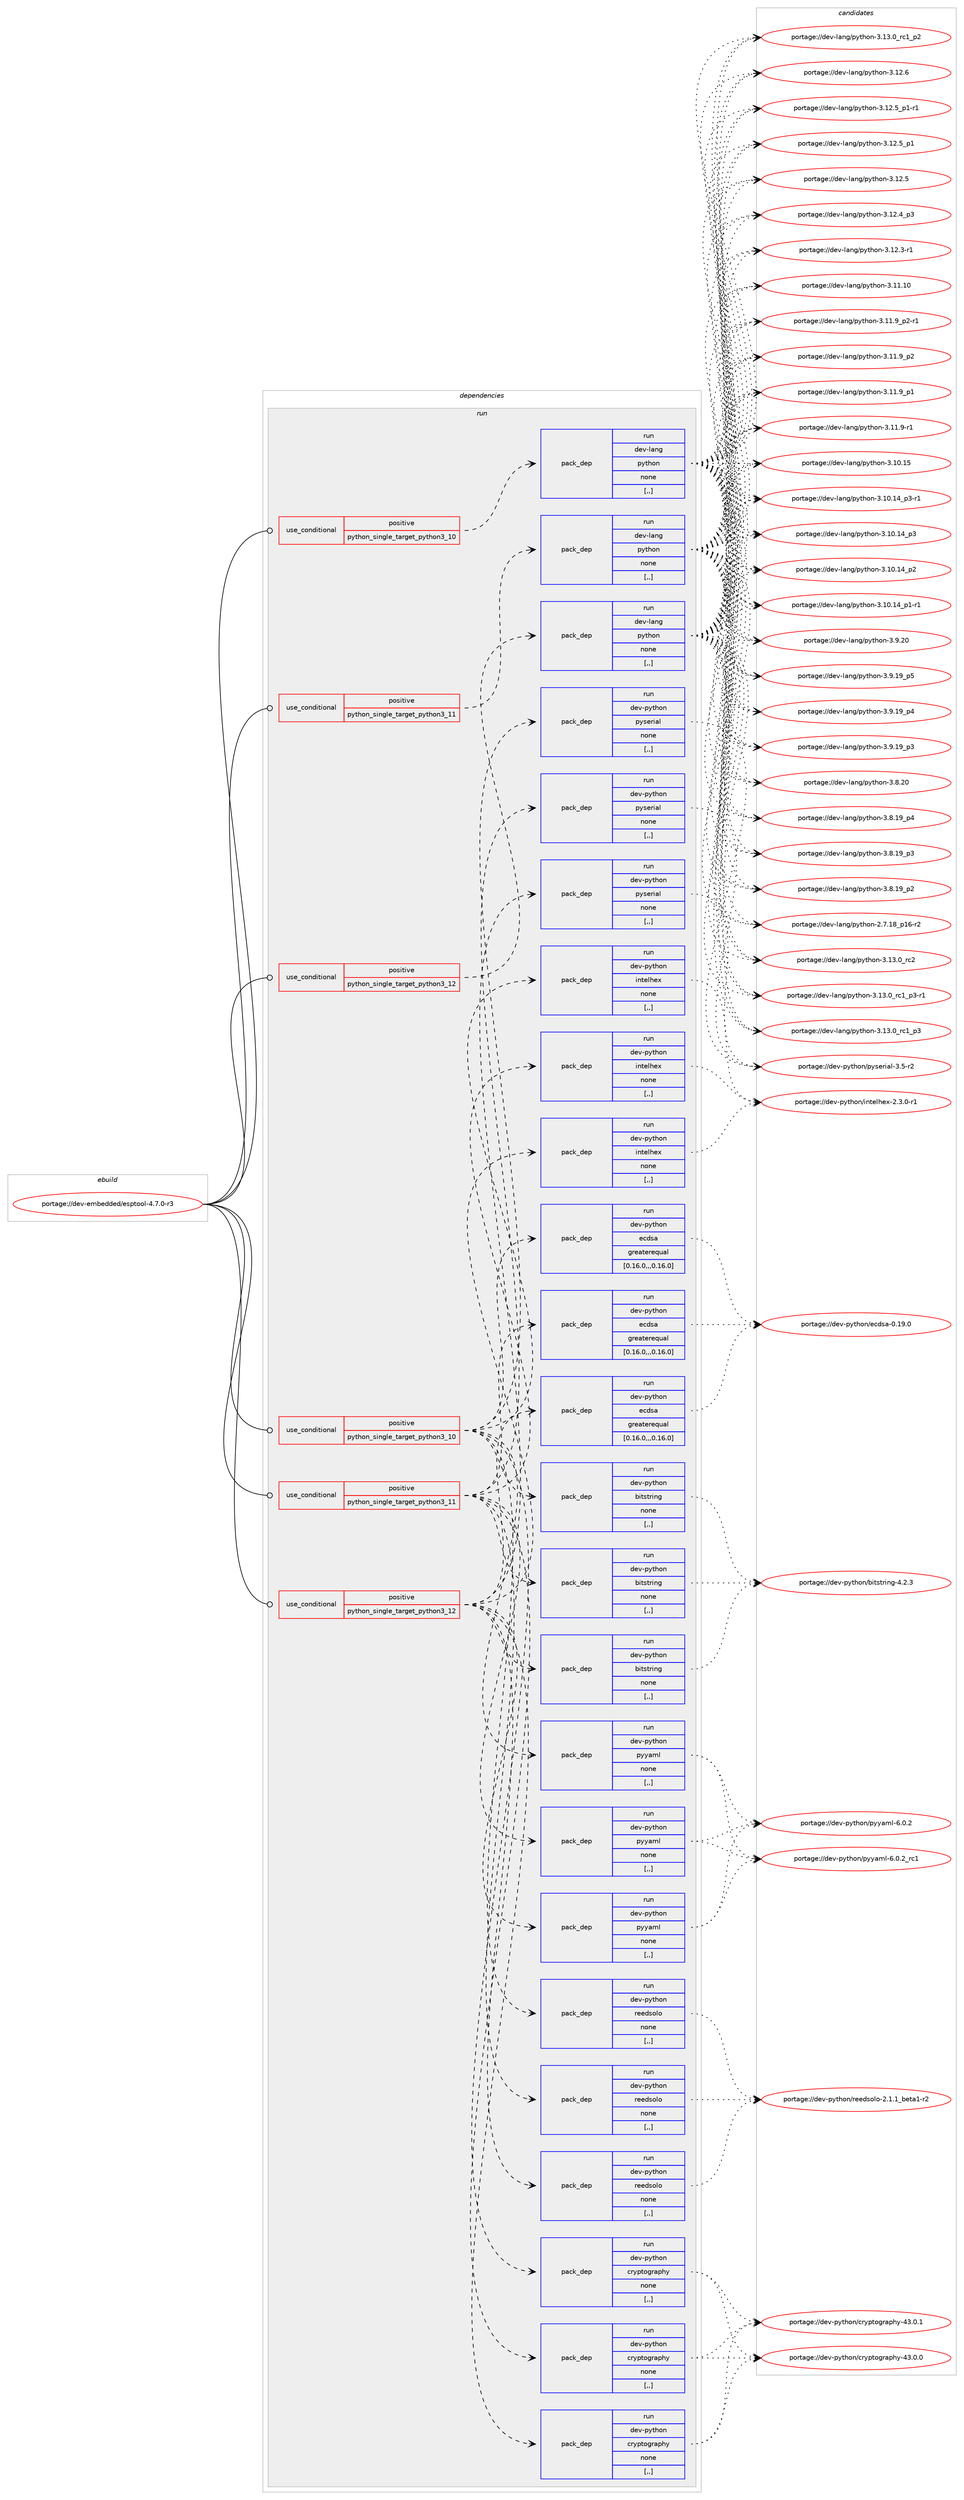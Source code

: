digraph prolog {

# *************
# Graph options
# *************

newrank=true;
concentrate=true;
compound=true;
graph [rankdir=LR,fontname=Helvetica,fontsize=10,ranksep=1.5];#, ranksep=2.5, nodesep=0.2];
edge  [arrowhead=vee];
node  [fontname=Helvetica,fontsize=10];

# **********
# The ebuild
# **********

subgraph cluster_leftcol {
color=gray;
label=<<i>ebuild</i>>;
id [label="portage://dev-embedded/esptool-4.7.0-r3", color=red, width=4, href="../dev-embedded/esptool-4.7.0-r3.svg"];
}

# ****************
# The dependencies
# ****************

subgraph cluster_midcol {
color=gray;
label=<<i>dependencies</i>>;
subgraph cluster_compile {
fillcolor="#eeeeee";
style=filled;
label=<<i>compile</i>>;
}
subgraph cluster_compileandrun {
fillcolor="#eeeeee";
style=filled;
label=<<i>compile and run</i>>;
}
subgraph cluster_run {
fillcolor="#eeeeee";
style=filled;
label=<<i>run</i>>;
subgraph cond149589 {
dependency567337 [label=<<TABLE BORDER="0" CELLBORDER="1" CELLSPACING="0" CELLPADDING="4"><TR><TD ROWSPAN="3" CELLPADDING="10">use_conditional</TD></TR><TR><TD>positive</TD></TR><TR><TD>python_single_target_python3_10</TD></TR></TABLE>>, shape=none, color=red];
subgraph pack413199 {
dependency567338 [label=<<TABLE BORDER="0" CELLBORDER="1" CELLSPACING="0" CELLPADDING="4" WIDTH="220"><TR><TD ROWSPAN="6" CELLPADDING="30">pack_dep</TD></TR><TR><TD WIDTH="110">run</TD></TR><TR><TD>dev-lang</TD></TR><TR><TD>python</TD></TR><TR><TD>none</TD></TR><TR><TD>[,,]</TD></TR></TABLE>>, shape=none, color=blue];
}
dependency567337:e -> dependency567338:w [weight=20,style="dashed",arrowhead="vee"];
}
id:e -> dependency567337:w [weight=20,style="solid",arrowhead="odot"];
subgraph cond149590 {
dependency567339 [label=<<TABLE BORDER="0" CELLBORDER="1" CELLSPACING="0" CELLPADDING="4"><TR><TD ROWSPAN="3" CELLPADDING="10">use_conditional</TD></TR><TR><TD>positive</TD></TR><TR><TD>python_single_target_python3_10</TD></TR></TABLE>>, shape=none, color=red];
subgraph pack413200 {
dependency567340 [label=<<TABLE BORDER="0" CELLBORDER="1" CELLSPACING="0" CELLPADDING="4" WIDTH="220"><TR><TD ROWSPAN="6" CELLPADDING="30">pack_dep</TD></TR><TR><TD WIDTH="110">run</TD></TR><TR><TD>dev-python</TD></TR><TR><TD>bitstring</TD></TR><TR><TD>none</TD></TR><TR><TD>[,,]</TD></TR></TABLE>>, shape=none, color=blue];
}
dependency567339:e -> dependency567340:w [weight=20,style="dashed",arrowhead="vee"];
subgraph pack413201 {
dependency567341 [label=<<TABLE BORDER="0" CELLBORDER="1" CELLSPACING="0" CELLPADDING="4" WIDTH="220"><TR><TD ROWSPAN="6" CELLPADDING="30">pack_dep</TD></TR><TR><TD WIDTH="110">run</TD></TR><TR><TD>dev-python</TD></TR><TR><TD>cryptography</TD></TR><TR><TD>none</TD></TR><TR><TD>[,,]</TD></TR></TABLE>>, shape=none, color=blue];
}
dependency567339:e -> dependency567341:w [weight=20,style="dashed",arrowhead="vee"];
subgraph pack413202 {
dependency567342 [label=<<TABLE BORDER="0" CELLBORDER="1" CELLSPACING="0" CELLPADDING="4" WIDTH="220"><TR><TD ROWSPAN="6" CELLPADDING="30">pack_dep</TD></TR><TR><TD WIDTH="110">run</TD></TR><TR><TD>dev-python</TD></TR><TR><TD>ecdsa</TD></TR><TR><TD>greaterequal</TD></TR><TR><TD>[0.16.0,,,0.16.0]</TD></TR></TABLE>>, shape=none, color=blue];
}
dependency567339:e -> dependency567342:w [weight=20,style="dashed",arrowhead="vee"];
subgraph pack413203 {
dependency567343 [label=<<TABLE BORDER="0" CELLBORDER="1" CELLSPACING="0" CELLPADDING="4" WIDTH="220"><TR><TD ROWSPAN="6" CELLPADDING="30">pack_dep</TD></TR><TR><TD WIDTH="110">run</TD></TR><TR><TD>dev-python</TD></TR><TR><TD>intelhex</TD></TR><TR><TD>none</TD></TR><TR><TD>[,,]</TD></TR></TABLE>>, shape=none, color=blue];
}
dependency567339:e -> dependency567343:w [weight=20,style="dashed",arrowhead="vee"];
subgraph pack413204 {
dependency567344 [label=<<TABLE BORDER="0" CELLBORDER="1" CELLSPACING="0" CELLPADDING="4" WIDTH="220"><TR><TD ROWSPAN="6" CELLPADDING="30">pack_dep</TD></TR><TR><TD WIDTH="110">run</TD></TR><TR><TD>dev-python</TD></TR><TR><TD>pyserial</TD></TR><TR><TD>none</TD></TR><TR><TD>[,,]</TD></TR></TABLE>>, shape=none, color=blue];
}
dependency567339:e -> dependency567344:w [weight=20,style="dashed",arrowhead="vee"];
subgraph pack413205 {
dependency567345 [label=<<TABLE BORDER="0" CELLBORDER="1" CELLSPACING="0" CELLPADDING="4" WIDTH="220"><TR><TD ROWSPAN="6" CELLPADDING="30">pack_dep</TD></TR><TR><TD WIDTH="110">run</TD></TR><TR><TD>dev-python</TD></TR><TR><TD>pyyaml</TD></TR><TR><TD>none</TD></TR><TR><TD>[,,]</TD></TR></TABLE>>, shape=none, color=blue];
}
dependency567339:e -> dependency567345:w [weight=20,style="dashed",arrowhead="vee"];
subgraph pack413206 {
dependency567346 [label=<<TABLE BORDER="0" CELLBORDER="1" CELLSPACING="0" CELLPADDING="4" WIDTH="220"><TR><TD ROWSPAN="6" CELLPADDING="30">pack_dep</TD></TR><TR><TD WIDTH="110">run</TD></TR><TR><TD>dev-python</TD></TR><TR><TD>reedsolo</TD></TR><TR><TD>none</TD></TR><TR><TD>[,,]</TD></TR></TABLE>>, shape=none, color=blue];
}
dependency567339:e -> dependency567346:w [weight=20,style="dashed",arrowhead="vee"];
}
id:e -> dependency567339:w [weight=20,style="solid",arrowhead="odot"];
subgraph cond149591 {
dependency567347 [label=<<TABLE BORDER="0" CELLBORDER="1" CELLSPACING="0" CELLPADDING="4"><TR><TD ROWSPAN="3" CELLPADDING="10">use_conditional</TD></TR><TR><TD>positive</TD></TR><TR><TD>python_single_target_python3_11</TD></TR></TABLE>>, shape=none, color=red];
subgraph pack413207 {
dependency567348 [label=<<TABLE BORDER="0" CELLBORDER="1" CELLSPACING="0" CELLPADDING="4" WIDTH="220"><TR><TD ROWSPAN="6" CELLPADDING="30">pack_dep</TD></TR><TR><TD WIDTH="110">run</TD></TR><TR><TD>dev-lang</TD></TR><TR><TD>python</TD></TR><TR><TD>none</TD></TR><TR><TD>[,,]</TD></TR></TABLE>>, shape=none, color=blue];
}
dependency567347:e -> dependency567348:w [weight=20,style="dashed",arrowhead="vee"];
}
id:e -> dependency567347:w [weight=20,style="solid",arrowhead="odot"];
subgraph cond149592 {
dependency567349 [label=<<TABLE BORDER="0" CELLBORDER="1" CELLSPACING="0" CELLPADDING="4"><TR><TD ROWSPAN="3" CELLPADDING="10">use_conditional</TD></TR><TR><TD>positive</TD></TR><TR><TD>python_single_target_python3_11</TD></TR></TABLE>>, shape=none, color=red];
subgraph pack413208 {
dependency567350 [label=<<TABLE BORDER="0" CELLBORDER="1" CELLSPACING="0" CELLPADDING="4" WIDTH="220"><TR><TD ROWSPAN="6" CELLPADDING="30">pack_dep</TD></TR><TR><TD WIDTH="110">run</TD></TR><TR><TD>dev-python</TD></TR><TR><TD>bitstring</TD></TR><TR><TD>none</TD></TR><TR><TD>[,,]</TD></TR></TABLE>>, shape=none, color=blue];
}
dependency567349:e -> dependency567350:w [weight=20,style="dashed",arrowhead="vee"];
subgraph pack413209 {
dependency567351 [label=<<TABLE BORDER="0" CELLBORDER="1" CELLSPACING="0" CELLPADDING="4" WIDTH="220"><TR><TD ROWSPAN="6" CELLPADDING="30">pack_dep</TD></TR><TR><TD WIDTH="110">run</TD></TR><TR><TD>dev-python</TD></TR><TR><TD>cryptography</TD></TR><TR><TD>none</TD></TR><TR><TD>[,,]</TD></TR></TABLE>>, shape=none, color=blue];
}
dependency567349:e -> dependency567351:w [weight=20,style="dashed",arrowhead="vee"];
subgraph pack413210 {
dependency567352 [label=<<TABLE BORDER="0" CELLBORDER="1" CELLSPACING="0" CELLPADDING="4" WIDTH="220"><TR><TD ROWSPAN="6" CELLPADDING="30">pack_dep</TD></TR><TR><TD WIDTH="110">run</TD></TR><TR><TD>dev-python</TD></TR><TR><TD>ecdsa</TD></TR><TR><TD>greaterequal</TD></TR><TR><TD>[0.16.0,,,0.16.0]</TD></TR></TABLE>>, shape=none, color=blue];
}
dependency567349:e -> dependency567352:w [weight=20,style="dashed",arrowhead="vee"];
subgraph pack413211 {
dependency567353 [label=<<TABLE BORDER="0" CELLBORDER="1" CELLSPACING="0" CELLPADDING="4" WIDTH="220"><TR><TD ROWSPAN="6" CELLPADDING="30">pack_dep</TD></TR><TR><TD WIDTH="110">run</TD></TR><TR><TD>dev-python</TD></TR><TR><TD>intelhex</TD></TR><TR><TD>none</TD></TR><TR><TD>[,,]</TD></TR></TABLE>>, shape=none, color=blue];
}
dependency567349:e -> dependency567353:w [weight=20,style="dashed",arrowhead="vee"];
subgraph pack413212 {
dependency567354 [label=<<TABLE BORDER="0" CELLBORDER="1" CELLSPACING="0" CELLPADDING="4" WIDTH="220"><TR><TD ROWSPAN="6" CELLPADDING="30">pack_dep</TD></TR><TR><TD WIDTH="110">run</TD></TR><TR><TD>dev-python</TD></TR><TR><TD>pyserial</TD></TR><TR><TD>none</TD></TR><TR><TD>[,,]</TD></TR></TABLE>>, shape=none, color=blue];
}
dependency567349:e -> dependency567354:w [weight=20,style="dashed",arrowhead="vee"];
subgraph pack413213 {
dependency567355 [label=<<TABLE BORDER="0" CELLBORDER="1" CELLSPACING="0" CELLPADDING="4" WIDTH="220"><TR><TD ROWSPAN="6" CELLPADDING="30">pack_dep</TD></TR><TR><TD WIDTH="110">run</TD></TR><TR><TD>dev-python</TD></TR><TR><TD>pyyaml</TD></TR><TR><TD>none</TD></TR><TR><TD>[,,]</TD></TR></TABLE>>, shape=none, color=blue];
}
dependency567349:e -> dependency567355:w [weight=20,style="dashed",arrowhead="vee"];
subgraph pack413214 {
dependency567356 [label=<<TABLE BORDER="0" CELLBORDER="1" CELLSPACING="0" CELLPADDING="4" WIDTH="220"><TR><TD ROWSPAN="6" CELLPADDING="30">pack_dep</TD></TR><TR><TD WIDTH="110">run</TD></TR><TR><TD>dev-python</TD></TR><TR><TD>reedsolo</TD></TR><TR><TD>none</TD></TR><TR><TD>[,,]</TD></TR></TABLE>>, shape=none, color=blue];
}
dependency567349:e -> dependency567356:w [weight=20,style="dashed",arrowhead="vee"];
}
id:e -> dependency567349:w [weight=20,style="solid",arrowhead="odot"];
subgraph cond149593 {
dependency567357 [label=<<TABLE BORDER="0" CELLBORDER="1" CELLSPACING="0" CELLPADDING="4"><TR><TD ROWSPAN="3" CELLPADDING="10">use_conditional</TD></TR><TR><TD>positive</TD></TR><TR><TD>python_single_target_python3_12</TD></TR></TABLE>>, shape=none, color=red];
subgraph pack413215 {
dependency567358 [label=<<TABLE BORDER="0" CELLBORDER="1" CELLSPACING="0" CELLPADDING="4" WIDTH="220"><TR><TD ROWSPAN="6" CELLPADDING="30">pack_dep</TD></TR><TR><TD WIDTH="110">run</TD></TR><TR><TD>dev-lang</TD></TR><TR><TD>python</TD></TR><TR><TD>none</TD></TR><TR><TD>[,,]</TD></TR></TABLE>>, shape=none, color=blue];
}
dependency567357:e -> dependency567358:w [weight=20,style="dashed",arrowhead="vee"];
}
id:e -> dependency567357:w [weight=20,style="solid",arrowhead="odot"];
subgraph cond149594 {
dependency567359 [label=<<TABLE BORDER="0" CELLBORDER="1" CELLSPACING="0" CELLPADDING="4"><TR><TD ROWSPAN="3" CELLPADDING="10">use_conditional</TD></TR><TR><TD>positive</TD></TR><TR><TD>python_single_target_python3_12</TD></TR></TABLE>>, shape=none, color=red];
subgraph pack413216 {
dependency567360 [label=<<TABLE BORDER="0" CELLBORDER="1" CELLSPACING="0" CELLPADDING="4" WIDTH="220"><TR><TD ROWSPAN="6" CELLPADDING="30">pack_dep</TD></TR><TR><TD WIDTH="110">run</TD></TR><TR><TD>dev-python</TD></TR><TR><TD>bitstring</TD></TR><TR><TD>none</TD></TR><TR><TD>[,,]</TD></TR></TABLE>>, shape=none, color=blue];
}
dependency567359:e -> dependency567360:w [weight=20,style="dashed",arrowhead="vee"];
subgraph pack413217 {
dependency567361 [label=<<TABLE BORDER="0" CELLBORDER="1" CELLSPACING="0" CELLPADDING="4" WIDTH="220"><TR><TD ROWSPAN="6" CELLPADDING="30">pack_dep</TD></TR><TR><TD WIDTH="110">run</TD></TR><TR><TD>dev-python</TD></TR><TR><TD>cryptography</TD></TR><TR><TD>none</TD></TR><TR><TD>[,,]</TD></TR></TABLE>>, shape=none, color=blue];
}
dependency567359:e -> dependency567361:w [weight=20,style="dashed",arrowhead="vee"];
subgraph pack413218 {
dependency567362 [label=<<TABLE BORDER="0" CELLBORDER="1" CELLSPACING="0" CELLPADDING="4" WIDTH="220"><TR><TD ROWSPAN="6" CELLPADDING="30">pack_dep</TD></TR><TR><TD WIDTH="110">run</TD></TR><TR><TD>dev-python</TD></TR><TR><TD>ecdsa</TD></TR><TR><TD>greaterequal</TD></TR><TR><TD>[0.16.0,,,0.16.0]</TD></TR></TABLE>>, shape=none, color=blue];
}
dependency567359:e -> dependency567362:w [weight=20,style="dashed",arrowhead="vee"];
subgraph pack413219 {
dependency567363 [label=<<TABLE BORDER="0" CELLBORDER="1" CELLSPACING="0" CELLPADDING="4" WIDTH="220"><TR><TD ROWSPAN="6" CELLPADDING="30">pack_dep</TD></TR><TR><TD WIDTH="110">run</TD></TR><TR><TD>dev-python</TD></TR><TR><TD>intelhex</TD></TR><TR><TD>none</TD></TR><TR><TD>[,,]</TD></TR></TABLE>>, shape=none, color=blue];
}
dependency567359:e -> dependency567363:w [weight=20,style="dashed",arrowhead="vee"];
subgraph pack413220 {
dependency567364 [label=<<TABLE BORDER="0" CELLBORDER="1" CELLSPACING="0" CELLPADDING="4" WIDTH="220"><TR><TD ROWSPAN="6" CELLPADDING="30">pack_dep</TD></TR><TR><TD WIDTH="110">run</TD></TR><TR><TD>dev-python</TD></TR><TR><TD>pyserial</TD></TR><TR><TD>none</TD></TR><TR><TD>[,,]</TD></TR></TABLE>>, shape=none, color=blue];
}
dependency567359:e -> dependency567364:w [weight=20,style="dashed",arrowhead="vee"];
subgraph pack413221 {
dependency567365 [label=<<TABLE BORDER="0" CELLBORDER="1" CELLSPACING="0" CELLPADDING="4" WIDTH="220"><TR><TD ROWSPAN="6" CELLPADDING="30">pack_dep</TD></TR><TR><TD WIDTH="110">run</TD></TR><TR><TD>dev-python</TD></TR><TR><TD>pyyaml</TD></TR><TR><TD>none</TD></TR><TR><TD>[,,]</TD></TR></TABLE>>, shape=none, color=blue];
}
dependency567359:e -> dependency567365:w [weight=20,style="dashed",arrowhead="vee"];
subgraph pack413222 {
dependency567366 [label=<<TABLE BORDER="0" CELLBORDER="1" CELLSPACING="0" CELLPADDING="4" WIDTH="220"><TR><TD ROWSPAN="6" CELLPADDING="30">pack_dep</TD></TR><TR><TD WIDTH="110">run</TD></TR><TR><TD>dev-python</TD></TR><TR><TD>reedsolo</TD></TR><TR><TD>none</TD></TR><TR><TD>[,,]</TD></TR></TABLE>>, shape=none, color=blue];
}
dependency567359:e -> dependency567366:w [weight=20,style="dashed",arrowhead="vee"];
}
id:e -> dependency567359:w [weight=20,style="solid",arrowhead="odot"];
}
}

# **************
# The candidates
# **************

subgraph cluster_choices {
rank=same;
color=gray;
label=<<i>candidates</i>>;

subgraph choice413199 {
color=black;
nodesep=1;
choice10010111845108971101034711212111610411111045514649514648951149950 [label="portage://dev-lang/python-3.13.0_rc2", color=red, width=4,href="../dev-lang/python-3.13.0_rc2.svg"];
choice1001011184510897110103471121211161041111104551464951464895114994995112514511449 [label="portage://dev-lang/python-3.13.0_rc1_p3-r1", color=red, width=4,href="../dev-lang/python-3.13.0_rc1_p3-r1.svg"];
choice100101118451089711010347112121116104111110455146495146489511499499511251 [label="portage://dev-lang/python-3.13.0_rc1_p3", color=red, width=4,href="../dev-lang/python-3.13.0_rc1_p3.svg"];
choice100101118451089711010347112121116104111110455146495146489511499499511250 [label="portage://dev-lang/python-3.13.0_rc1_p2", color=red, width=4,href="../dev-lang/python-3.13.0_rc1_p2.svg"];
choice10010111845108971101034711212111610411111045514649504654 [label="portage://dev-lang/python-3.12.6", color=red, width=4,href="../dev-lang/python-3.12.6.svg"];
choice1001011184510897110103471121211161041111104551464950465395112494511449 [label="portage://dev-lang/python-3.12.5_p1-r1", color=red, width=4,href="../dev-lang/python-3.12.5_p1-r1.svg"];
choice100101118451089711010347112121116104111110455146495046539511249 [label="portage://dev-lang/python-3.12.5_p1", color=red, width=4,href="../dev-lang/python-3.12.5_p1.svg"];
choice10010111845108971101034711212111610411111045514649504653 [label="portage://dev-lang/python-3.12.5", color=red, width=4,href="../dev-lang/python-3.12.5.svg"];
choice100101118451089711010347112121116104111110455146495046529511251 [label="portage://dev-lang/python-3.12.4_p3", color=red, width=4,href="../dev-lang/python-3.12.4_p3.svg"];
choice100101118451089711010347112121116104111110455146495046514511449 [label="portage://dev-lang/python-3.12.3-r1", color=red, width=4,href="../dev-lang/python-3.12.3-r1.svg"];
choice1001011184510897110103471121211161041111104551464949464948 [label="portage://dev-lang/python-3.11.10", color=red, width=4,href="../dev-lang/python-3.11.10.svg"];
choice1001011184510897110103471121211161041111104551464949465795112504511449 [label="portage://dev-lang/python-3.11.9_p2-r1", color=red, width=4,href="../dev-lang/python-3.11.9_p2-r1.svg"];
choice100101118451089711010347112121116104111110455146494946579511250 [label="portage://dev-lang/python-3.11.9_p2", color=red, width=4,href="../dev-lang/python-3.11.9_p2.svg"];
choice100101118451089711010347112121116104111110455146494946579511249 [label="portage://dev-lang/python-3.11.9_p1", color=red, width=4,href="../dev-lang/python-3.11.9_p1.svg"];
choice100101118451089711010347112121116104111110455146494946574511449 [label="portage://dev-lang/python-3.11.9-r1", color=red, width=4,href="../dev-lang/python-3.11.9-r1.svg"];
choice1001011184510897110103471121211161041111104551464948464953 [label="portage://dev-lang/python-3.10.15", color=red, width=4,href="../dev-lang/python-3.10.15.svg"];
choice100101118451089711010347112121116104111110455146494846495295112514511449 [label="portage://dev-lang/python-3.10.14_p3-r1", color=red, width=4,href="../dev-lang/python-3.10.14_p3-r1.svg"];
choice10010111845108971101034711212111610411111045514649484649529511251 [label="portage://dev-lang/python-3.10.14_p3", color=red, width=4,href="../dev-lang/python-3.10.14_p3.svg"];
choice10010111845108971101034711212111610411111045514649484649529511250 [label="portage://dev-lang/python-3.10.14_p2", color=red, width=4,href="../dev-lang/python-3.10.14_p2.svg"];
choice100101118451089711010347112121116104111110455146494846495295112494511449 [label="portage://dev-lang/python-3.10.14_p1-r1", color=red, width=4,href="../dev-lang/python-3.10.14_p1-r1.svg"];
choice10010111845108971101034711212111610411111045514657465048 [label="portage://dev-lang/python-3.9.20", color=red, width=4,href="../dev-lang/python-3.9.20.svg"];
choice100101118451089711010347112121116104111110455146574649579511253 [label="portage://dev-lang/python-3.9.19_p5", color=red, width=4,href="../dev-lang/python-3.9.19_p5.svg"];
choice100101118451089711010347112121116104111110455146574649579511252 [label="portage://dev-lang/python-3.9.19_p4", color=red, width=4,href="../dev-lang/python-3.9.19_p4.svg"];
choice100101118451089711010347112121116104111110455146574649579511251 [label="portage://dev-lang/python-3.9.19_p3", color=red, width=4,href="../dev-lang/python-3.9.19_p3.svg"];
choice10010111845108971101034711212111610411111045514656465048 [label="portage://dev-lang/python-3.8.20", color=red, width=4,href="../dev-lang/python-3.8.20.svg"];
choice100101118451089711010347112121116104111110455146564649579511252 [label="portage://dev-lang/python-3.8.19_p4", color=red, width=4,href="../dev-lang/python-3.8.19_p4.svg"];
choice100101118451089711010347112121116104111110455146564649579511251 [label="portage://dev-lang/python-3.8.19_p3", color=red, width=4,href="../dev-lang/python-3.8.19_p3.svg"];
choice100101118451089711010347112121116104111110455146564649579511250 [label="portage://dev-lang/python-3.8.19_p2", color=red, width=4,href="../dev-lang/python-3.8.19_p2.svg"];
choice100101118451089711010347112121116104111110455046554649569511249544511450 [label="portage://dev-lang/python-2.7.18_p16-r2", color=red, width=4,href="../dev-lang/python-2.7.18_p16-r2.svg"];
dependency567338:e -> choice10010111845108971101034711212111610411111045514649514648951149950:w [style=dotted,weight="100"];
dependency567338:e -> choice1001011184510897110103471121211161041111104551464951464895114994995112514511449:w [style=dotted,weight="100"];
dependency567338:e -> choice100101118451089711010347112121116104111110455146495146489511499499511251:w [style=dotted,weight="100"];
dependency567338:e -> choice100101118451089711010347112121116104111110455146495146489511499499511250:w [style=dotted,weight="100"];
dependency567338:e -> choice10010111845108971101034711212111610411111045514649504654:w [style=dotted,weight="100"];
dependency567338:e -> choice1001011184510897110103471121211161041111104551464950465395112494511449:w [style=dotted,weight="100"];
dependency567338:e -> choice100101118451089711010347112121116104111110455146495046539511249:w [style=dotted,weight="100"];
dependency567338:e -> choice10010111845108971101034711212111610411111045514649504653:w [style=dotted,weight="100"];
dependency567338:e -> choice100101118451089711010347112121116104111110455146495046529511251:w [style=dotted,weight="100"];
dependency567338:e -> choice100101118451089711010347112121116104111110455146495046514511449:w [style=dotted,weight="100"];
dependency567338:e -> choice1001011184510897110103471121211161041111104551464949464948:w [style=dotted,weight="100"];
dependency567338:e -> choice1001011184510897110103471121211161041111104551464949465795112504511449:w [style=dotted,weight="100"];
dependency567338:e -> choice100101118451089711010347112121116104111110455146494946579511250:w [style=dotted,weight="100"];
dependency567338:e -> choice100101118451089711010347112121116104111110455146494946579511249:w [style=dotted,weight="100"];
dependency567338:e -> choice100101118451089711010347112121116104111110455146494946574511449:w [style=dotted,weight="100"];
dependency567338:e -> choice1001011184510897110103471121211161041111104551464948464953:w [style=dotted,weight="100"];
dependency567338:e -> choice100101118451089711010347112121116104111110455146494846495295112514511449:w [style=dotted,weight="100"];
dependency567338:e -> choice10010111845108971101034711212111610411111045514649484649529511251:w [style=dotted,weight="100"];
dependency567338:e -> choice10010111845108971101034711212111610411111045514649484649529511250:w [style=dotted,weight="100"];
dependency567338:e -> choice100101118451089711010347112121116104111110455146494846495295112494511449:w [style=dotted,weight="100"];
dependency567338:e -> choice10010111845108971101034711212111610411111045514657465048:w [style=dotted,weight="100"];
dependency567338:e -> choice100101118451089711010347112121116104111110455146574649579511253:w [style=dotted,weight="100"];
dependency567338:e -> choice100101118451089711010347112121116104111110455146574649579511252:w [style=dotted,weight="100"];
dependency567338:e -> choice100101118451089711010347112121116104111110455146574649579511251:w [style=dotted,weight="100"];
dependency567338:e -> choice10010111845108971101034711212111610411111045514656465048:w [style=dotted,weight="100"];
dependency567338:e -> choice100101118451089711010347112121116104111110455146564649579511252:w [style=dotted,weight="100"];
dependency567338:e -> choice100101118451089711010347112121116104111110455146564649579511251:w [style=dotted,weight="100"];
dependency567338:e -> choice100101118451089711010347112121116104111110455146564649579511250:w [style=dotted,weight="100"];
dependency567338:e -> choice100101118451089711010347112121116104111110455046554649569511249544511450:w [style=dotted,weight="100"];
}
subgraph choice413200 {
color=black;
nodesep=1;
choice100101118451121211161041111104798105116115116114105110103455246504651 [label="portage://dev-python/bitstring-4.2.3", color=red, width=4,href="../dev-python/bitstring-4.2.3.svg"];
dependency567340:e -> choice100101118451121211161041111104798105116115116114105110103455246504651:w [style=dotted,weight="100"];
}
subgraph choice413201 {
color=black;
nodesep=1;
choice1001011184511212111610411111047991141211121161111031149711210412145525146484649 [label="portage://dev-python/cryptography-43.0.1", color=red, width=4,href="../dev-python/cryptography-43.0.1.svg"];
choice1001011184511212111610411111047991141211121161111031149711210412145525146484648 [label="portage://dev-python/cryptography-43.0.0", color=red, width=4,href="../dev-python/cryptography-43.0.0.svg"];
dependency567341:e -> choice1001011184511212111610411111047991141211121161111031149711210412145525146484649:w [style=dotted,weight="100"];
dependency567341:e -> choice1001011184511212111610411111047991141211121161111031149711210412145525146484648:w [style=dotted,weight="100"];
}
subgraph choice413202 {
color=black;
nodesep=1;
choice1001011184511212111610411111047101991001159745484649574648 [label="portage://dev-python/ecdsa-0.19.0", color=red, width=4,href="../dev-python/ecdsa-0.19.0.svg"];
dependency567342:e -> choice1001011184511212111610411111047101991001159745484649574648:w [style=dotted,weight="100"];
}
subgraph choice413203 {
color=black;
nodesep=1;
choice10010111845112121116104111110471051101161011081041011204550465146484511449 [label="portage://dev-python/intelhex-2.3.0-r1", color=red, width=4,href="../dev-python/intelhex-2.3.0-r1.svg"];
dependency567343:e -> choice10010111845112121116104111110471051101161011081041011204550465146484511449:w [style=dotted,weight="100"];
}
subgraph choice413204 {
color=black;
nodesep=1;
choice100101118451121211161041111104711212111510111410597108455146534511450 [label="portage://dev-python/pyserial-3.5-r2", color=red, width=4,href="../dev-python/pyserial-3.5-r2.svg"];
dependency567344:e -> choice100101118451121211161041111104711212111510111410597108455146534511450:w [style=dotted,weight="100"];
}
subgraph choice413205 {
color=black;
nodesep=1;
choice100101118451121211161041111104711212112197109108455446484650951149949 [label="portage://dev-python/pyyaml-6.0.2_rc1", color=red, width=4,href="../dev-python/pyyaml-6.0.2_rc1.svg"];
choice100101118451121211161041111104711212112197109108455446484650 [label="portage://dev-python/pyyaml-6.0.2", color=red, width=4,href="../dev-python/pyyaml-6.0.2.svg"];
dependency567345:e -> choice100101118451121211161041111104711212112197109108455446484650951149949:w [style=dotted,weight="100"];
dependency567345:e -> choice100101118451121211161041111104711212112197109108455446484650:w [style=dotted,weight="100"];
}
subgraph choice413206 {
color=black;
nodesep=1;
choice1001011184511212111610411111047114101101100115111108111455046494649959810111697494511450 [label="portage://dev-python/reedsolo-2.1.1_beta1-r2", color=red, width=4,href="../dev-python/reedsolo-2.1.1_beta1-r2.svg"];
dependency567346:e -> choice1001011184511212111610411111047114101101100115111108111455046494649959810111697494511450:w [style=dotted,weight="100"];
}
subgraph choice413207 {
color=black;
nodesep=1;
choice10010111845108971101034711212111610411111045514649514648951149950 [label="portage://dev-lang/python-3.13.0_rc2", color=red, width=4,href="../dev-lang/python-3.13.0_rc2.svg"];
choice1001011184510897110103471121211161041111104551464951464895114994995112514511449 [label="portage://dev-lang/python-3.13.0_rc1_p3-r1", color=red, width=4,href="../dev-lang/python-3.13.0_rc1_p3-r1.svg"];
choice100101118451089711010347112121116104111110455146495146489511499499511251 [label="portage://dev-lang/python-3.13.0_rc1_p3", color=red, width=4,href="../dev-lang/python-3.13.0_rc1_p3.svg"];
choice100101118451089711010347112121116104111110455146495146489511499499511250 [label="portage://dev-lang/python-3.13.0_rc1_p2", color=red, width=4,href="../dev-lang/python-3.13.0_rc1_p2.svg"];
choice10010111845108971101034711212111610411111045514649504654 [label="portage://dev-lang/python-3.12.6", color=red, width=4,href="../dev-lang/python-3.12.6.svg"];
choice1001011184510897110103471121211161041111104551464950465395112494511449 [label="portage://dev-lang/python-3.12.5_p1-r1", color=red, width=4,href="../dev-lang/python-3.12.5_p1-r1.svg"];
choice100101118451089711010347112121116104111110455146495046539511249 [label="portage://dev-lang/python-3.12.5_p1", color=red, width=4,href="../dev-lang/python-3.12.5_p1.svg"];
choice10010111845108971101034711212111610411111045514649504653 [label="portage://dev-lang/python-3.12.5", color=red, width=4,href="../dev-lang/python-3.12.5.svg"];
choice100101118451089711010347112121116104111110455146495046529511251 [label="portage://dev-lang/python-3.12.4_p3", color=red, width=4,href="../dev-lang/python-3.12.4_p3.svg"];
choice100101118451089711010347112121116104111110455146495046514511449 [label="portage://dev-lang/python-3.12.3-r1", color=red, width=4,href="../dev-lang/python-3.12.3-r1.svg"];
choice1001011184510897110103471121211161041111104551464949464948 [label="portage://dev-lang/python-3.11.10", color=red, width=4,href="../dev-lang/python-3.11.10.svg"];
choice1001011184510897110103471121211161041111104551464949465795112504511449 [label="portage://dev-lang/python-3.11.9_p2-r1", color=red, width=4,href="../dev-lang/python-3.11.9_p2-r1.svg"];
choice100101118451089711010347112121116104111110455146494946579511250 [label="portage://dev-lang/python-3.11.9_p2", color=red, width=4,href="../dev-lang/python-3.11.9_p2.svg"];
choice100101118451089711010347112121116104111110455146494946579511249 [label="portage://dev-lang/python-3.11.9_p1", color=red, width=4,href="../dev-lang/python-3.11.9_p1.svg"];
choice100101118451089711010347112121116104111110455146494946574511449 [label="portage://dev-lang/python-3.11.9-r1", color=red, width=4,href="../dev-lang/python-3.11.9-r1.svg"];
choice1001011184510897110103471121211161041111104551464948464953 [label="portage://dev-lang/python-3.10.15", color=red, width=4,href="../dev-lang/python-3.10.15.svg"];
choice100101118451089711010347112121116104111110455146494846495295112514511449 [label="portage://dev-lang/python-3.10.14_p3-r1", color=red, width=4,href="../dev-lang/python-3.10.14_p3-r1.svg"];
choice10010111845108971101034711212111610411111045514649484649529511251 [label="portage://dev-lang/python-3.10.14_p3", color=red, width=4,href="../dev-lang/python-3.10.14_p3.svg"];
choice10010111845108971101034711212111610411111045514649484649529511250 [label="portage://dev-lang/python-3.10.14_p2", color=red, width=4,href="../dev-lang/python-3.10.14_p2.svg"];
choice100101118451089711010347112121116104111110455146494846495295112494511449 [label="portage://dev-lang/python-3.10.14_p1-r1", color=red, width=4,href="../dev-lang/python-3.10.14_p1-r1.svg"];
choice10010111845108971101034711212111610411111045514657465048 [label="portage://dev-lang/python-3.9.20", color=red, width=4,href="../dev-lang/python-3.9.20.svg"];
choice100101118451089711010347112121116104111110455146574649579511253 [label="portage://dev-lang/python-3.9.19_p5", color=red, width=4,href="../dev-lang/python-3.9.19_p5.svg"];
choice100101118451089711010347112121116104111110455146574649579511252 [label="portage://dev-lang/python-3.9.19_p4", color=red, width=4,href="../dev-lang/python-3.9.19_p4.svg"];
choice100101118451089711010347112121116104111110455146574649579511251 [label="portage://dev-lang/python-3.9.19_p3", color=red, width=4,href="../dev-lang/python-3.9.19_p3.svg"];
choice10010111845108971101034711212111610411111045514656465048 [label="portage://dev-lang/python-3.8.20", color=red, width=4,href="../dev-lang/python-3.8.20.svg"];
choice100101118451089711010347112121116104111110455146564649579511252 [label="portage://dev-lang/python-3.8.19_p4", color=red, width=4,href="../dev-lang/python-3.8.19_p4.svg"];
choice100101118451089711010347112121116104111110455146564649579511251 [label="portage://dev-lang/python-3.8.19_p3", color=red, width=4,href="../dev-lang/python-3.8.19_p3.svg"];
choice100101118451089711010347112121116104111110455146564649579511250 [label="portage://dev-lang/python-3.8.19_p2", color=red, width=4,href="../dev-lang/python-3.8.19_p2.svg"];
choice100101118451089711010347112121116104111110455046554649569511249544511450 [label="portage://dev-lang/python-2.7.18_p16-r2", color=red, width=4,href="../dev-lang/python-2.7.18_p16-r2.svg"];
dependency567348:e -> choice10010111845108971101034711212111610411111045514649514648951149950:w [style=dotted,weight="100"];
dependency567348:e -> choice1001011184510897110103471121211161041111104551464951464895114994995112514511449:w [style=dotted,weight="100"];
dependency567348:e -> choice100101118451089711010347112121116104111110455146495146489511499499511251:w [style=dotted,weight="100"];
dependency567348:e -> choice100101118451089711010347112121116104111110455146495146489511499499511250:w [style=dotted,weight="100"];
dependency567348:e -> choice10010111845108971101034711212111610411111045514649504654:w [style=dotted,weight="100"];
dependency567348:e -> choice1001011184510897110103471121211161041111104551464950465395112494511449:w [style=dotted,weight="100"];
dependency567348:e -> choice100101118451089711010347112121116104111110455146495046539511249:w [style=dotted,weight="100"];
dependency567348:e -> choice10010111845108971101034711212111610411111045514649504653:w [style=dotted,weight="100"];
dependency567348:e -> choice100101118451089711010347112121116104111110455146495046529511251:w [style=dotted,weight="100"];
dependency567348:e -> choice100101118451089711010347112121116104111110455146495046514511449:w [style=dotted,weight="100"];
dependency567348:e -> choice1001011184510897110103471121211161041111104551464949464948:w [style=dotted,weight="100"];
dependency567348:e -> choice1001011184510897110103471121211161041111104551464949465795112504511449:w [style=dotted,weight="100"];
dependency567348:e -> choice100101118451089711010347112121116104111110455146494946579511250:w [style=dotted,weight="100"];
dependency567348:e -> choice100101118451089711010347112121116104111110455146494946579511249:w [style=dotted,weight="100"];
dependency567348:e -> choice100101118451089711010347112121116104111110455146494946574511449:w [style=dotted,weight="100"];
dependency567348:e -> choice1001011184510897110103471121211161041111104551464948464953:w [style=dotted,weight="100"];
dependency567348:e -> choice100101118451089711010347112121116104111110455146494846495295112514511449:w [style=dotted,weight="100"];
dependency567348:e -> choice10010111845108971101034711212111610411111045514649484649529511251:w [style=dotted,weight="100"];
dependency567348:e -> choice10010111845108971101034711212111610411111045514649484649529511250:w [style=dotted,weight="100"];
dependency567348:e -> choice100101118451089711010347112121116104111110455146494846495295112494511449:w [style=dotted,weight="100"];
dependency567348:e -> choice10010111845108971101034711212111610411111045514657465048:w [style=dotted,weight="100"];
dependency567348:e -> choice100101118451089711010347112121116104111110455146574649579511253:w [style=dotted,weight="100"];
dependency567348:e -> choice100101118451089711010347112121116104111110455146574649579511252:w [style=dotted,weight="100"];
dependency567348:e -> choice100101118451089711010347112121116104111110455146574649579511251:w [style=dotted,weight="100"];
dependency567348:e -> choice10010111845108971101034711212111610411111045514656465048:w [style=dotted,weight="100"];
dependency567348:e -> choice100101118451089711010347112121116104111110455146564649579511252:w [style=dotted,weight="100"];
dependency567348:e -> choice100101118451089711010347112121116104111110455146564649579511251:w [style=dotted,weight="100"];
dependency567348:e -> choice100101118451089711010347112121116104111110455146564649579511250:w [style=dotted,weight="100"];
dependency567348:e -> choice100101118451089711010347112121116104111110455046554649569511249544511450:w [style=dotted,weight="100"];
}
subgraph choice413208 {
color=black;
nodesep=1;
choice100101118451121211161041111104798105116115116114105110103455246504651 [label="portage://dev-python/bitstring-4.2.3", color=red, width=4,href="../dev-python/bitstring-4.2.3.svg"];
dependency567350:e -> choice100101118451121211161041111104798105116115116114105110103455246504651:w [style=dotted,weight="100"];
}
subgraph choice413209 {
color=black;
nodesep=1;
choice1001011184511212111610411111047991141211121161111031149711210412145525146484649 [label="portage://dev-python/cryptography-43.0.1", color=red, width=4,href="../dev-python/cryptography-43.0.1.svg"];
choice1001011184511212111610411111047991141211121161111031149711210412145525146484648 [label="portage://dev-python/cryptography-43.0.0", color=red, width=4,href="../dev-python/cryptography-43.0.0.svg"];
dependency567351:e -> choice1001011184511212111610411111047991141211121161111031149711210412145525146484649:w [style=dotted,weight="100"];
dependency567351:e -> choice1001011184511212111610411111047991141211121161111031149711210412145525146484648:w [style=dotted,weight="100"];
}
subgraph choice413210 {
color=black;
nodesep=1;
choice1001011184511212111610411111047101991001159745484649574648 [label="portage://dev-python/ecdsa-0.19.0", color=red, width=4,href="../dev-python/ecdsa-0.19.0.svg"];
dependency567352:e -> choice1001011184511212111610411111047101991001159745484649574648:w [style=dotted,weight="100"];
}
subgraph choice413211 {
color=black;
nodesep=1;
choice10010111845112121116104111110471051101161011081041011204550465146484511449 [label="portage://dev-python/intelhex-2.3.0-r1", color=red, width=4,href="../dev-python/intelhex-2.3.0-r1.svg"];
dependency567353:e -> choice10010111845112121116104111110471051101161011081041011204550465146484511449:w [style=dotted,weight="100"];
}
subgraph choice413212 {
color=black;
nodesep=1;
choice100101118451121211161041111104711212111510111410597108455146534511450 [label="portage://dev-python/pyserial-3.5-r2", color=red, width=4,href="../dev-python/pyserial-3.5-r2.svg"];
dependency567354:e -> choice100101118451121211161041111104711212111510111410597108455146534511450:w [style=dotted,weight="100"];
}
subgraph choice413213 {
color=black;
nodesep=1;
choice100101118451121211161041111104711212112197109108455446484650951149949 [label="portage://dev-python/pyyaml-6.0.2_rc1", color=red, width=4,href="../dev-python/pyyaml-6.0.2_rc1.svg"];
choice100101118451121211161041111104711212112197109108455446484650 [label="portage://dev-python/pyyaml-6.0.2", color=red, width=4,href="../dev-python/pyyaml-6.0.2.svg"];
dependency567355:e -> choice100101118451121211161041111104711212112197109108455446484650951149949:w [style=dotted,weight="100"];
dependency567355:e -> choice100101118451121211161041111104711212112197109108455446484650:w [style=dotted,weight="100"];
}
subgraph choice413214 {
color=black;
nodesep=1;
choice1001011184511212111610411111047114101101100115111108111455046494649959810111697494511450 [label="portage://dev-python/reedsolo-2.1.1_beta1-r2", color=red, width=4,href="../dev-python/reedsolo-2.1.1_beta1-r2.svg"];
dependency567356:e -> choice1001011184511212111610411111047114101101100115111108111455046494649959810111697494511450:w [style=dotted,weight="100"];
}
subgraph choice413215 {
color=black;
nodesep=1;
choice10010111845108971101034711212111610411111045514649514648951149950 [label="portage://dev-lang/python-3.13.0_rc2", color=red, width=4,href="../dev-lang/python-3.13.0_rc2.svg"];
choice1001011184510897110103471121211161041111104551464951464895114994995112514511449 [label="portage://dev-lang/python-3.13.0_rc1_p3-r1", color=red, width=4,href="../dev-lang/python-3.13.0_rc1_p3-r1.svg"];
choice100101118451089711010347112121116104111110455146495146489511499499511251 [label="portage://dev-lang/python-3.13.0_rc1_p3", color=red, width=4,href="../dev-lang/python-3.13.0_rc1_p3.svg"];
choice100101118451089711010347112121116104111110455146495146489511499499511250 [label="portage://dev-lang/python-3.13.0_rc1_p2", color=red, width=4,href="../dev-lang/python-3.13.0_rc1_p2.svg"];
choice10010111845108971101034711212111610411111045514649504654 [label="portage://dev-lang/python-3.12.6", color=red, width=4,href="../dev-lang/python-3.12.6.svg"];
choice1001011184510897110103471121211161041111104551464950465395112494511449 [label="portage://dev-lang/python-3.12.5_p1-r1", color=red, width=4,href="../dev-lang/python-3.12.5_p1-r1.svg"];
choice100101118451089711010347112121116104111110455146495046539511249 [label="portage://dev-lang/python-3.12.5_p1", color=red, width=4,href="../dev-lang/python-3.12.5_p1.svg"];
choice10010111845108971101034711212111610411111045514649504653 [label="portage://dev-lang/python-3.12.5", color=red, width=4,href="../dev-lang/python-3.12.5.svg"];
choice100101118451089711010347112121116104111110455146495046529511251 [label="portage://dev-lang/python-3.12.4_p3", color=red, width=4,href="../dev-lang/python-3.12.4_p3.svg"];
choice100101118451089711010347112121116104111110455146495046514511449 [label="portage://dev-lang/python-3.12.3-r1", color=red, width=4,href="../dev-lang/python-3.12.3-r1.svg"];
choice1001011184510897110103471121211161041111104551464949464948 [label="portage://dev-lang/python-3.11.10", color=red, width=4,href="../dev-lang/python-3.11.10.svg"];
choice1001011184510897110103471121211161041111104551464949465795112504511449 [label="portage://dev-lang/python-3.11.9_p2-r1", color=red, width=4,href="../dev-lang/python-3.11.9_p2-r1.svg"];
choice100101118451089711010347112121116104111110455146494946579511250 [label="portage://dev-lang/python-3.11.9_p2", color=red, width=4,href="../dev-lang/python-3.11.9_p2.svg"];
choice100101118451089711010347112121116104111110455146494946579511249 [label="portage://dev-lang/python-3.11.9_p1", color=red, width=4,href="../dev-lang/python-3.11.9_p1.svg"];
choice100101118451089711010347112121116104111110455146494946574511449 [label="portage://dev-lang/python-3.11.9-r1", color=red, width=4,href="../dev-lang/python-3.11.9-r1.svg"];
choice1001011184510897110103471121211161041111104551464948464953 [label="portage://dev-lang/python-3.10.15", color=red, width=4,href="../dev-lang/python-3.10.15.svg"];
choice100101118451089711010347112121116104111110455146494846495295112514511449 [label="portage://dev-lang/python-3.10.14_p3-r1", color=red, width=4,href="../dev-lang/python-3.10.14_p3-r1.svg"];
choice10010111845108971101034711212111610411111045514649484649529511251 [label="portage://dev-lang/python-3.10.14_p3", color=red, width=4,href="../dev-lang/python-3.10.14_p3.svg"];
choice10010111845108971101034711212111610411111045514649484649529511250 [label="portage://dev-lang/python-3.10.14_p2", color=red, width=4,href="../dev-lang/python-3.10.14_p2.svg"];
choice100101118451089711010347112121116104111110455146494846495295112494511449 [label="portage://dev-lang/python-3.10.14_p1-r1", color=red, width=4,href="../dev-lang/python-3.10.14_p1-r1.svg"];
choice10010111845108971101034711212111610411111045514657465048 [label="portage://dev-lang/python-3.9.20", color=red, width=4,href="../dev-lang/python-3.9.20.svg"];
choice100101118451089711010347112121116104111110455146574649579511253 [label="portage://dev-lang/python-3.9.19_p5", color=red, width=4,href="../dev-lang/python-3.9.19_p5.svg"];
choice100101118451089711010347112121116104111110455146574649579511252 [label="portage://dev-lang/python-3.9.19_p4", color=red, width=4,href="../dev-lang/python-3.9.19_p4.svg"];
choice100101118451089711010347112121116104111110455146574649579511251 [label="portage://dev-lang/python-3.9.19_p3", color=red, width=4,href="../dev-lang/python-3.9.19_p3.svg"];
choice10010111845108971101034711212111610411111045514656465048 [label="portage://dev-lang/python-3.8.20", color=red, width=4,href="../dev-lang/python-3.8.20.svg"];
choice100101118451089711010347112121116104111110455146564649579511252 [label="portage://dev-lang/python-3.8.19_p4", color=red, width=4,href="../dev-lang/python-3.8.19_p4.svg"];
choice100101118451089711010347112121116104111110455146564649579511251 [label="portage://dev-lang/python-3.8.19_p3", color=red, width=4,href="../dev-lang/python-3.8.19_p3.svg"];
choice100101118451089711010347112121116104111110455146564649579511250 [label="portage://dev-lang/python-3.8.19_p2", color=red, width=4,href="../dev-lang/python-3.8.19_p2.svg"];
choice100101118451089711010347112121116104111110455046554649569511249544511450 [label="portage://dev-lang/python-2.7.18_p16-r2", color=red, width=4,href="../dev-lang/python-2.7.18_p16-r2.svg"];
dependency567358:e -> choice10010111845108971101034711212111610411111045514649514648951149950:w [style=dotted,weight="100"];
dependency567358:e -> choice1001011184510897110103471121211161041111104551464951464895114994995112514511449:w [style=dotted,weight="100"];
dependency567358:e -> choice100101118451089711010347112121116104111110455146495146489511499499511251:w [style=dotted,weight="100"];
dependency567358:e -> choice100101118451089711010347112121116104111110455146495146489511499499511250:w [style=dotted,weight="100"];
dependency567358:e -> choice10010111845108971101034711212111610411111045514649504654:w [style=dotted,weight="100"];
dependency567358:e -> choice1001011184510897110103471121211161041111104551464950465395112494511449:w [style=dotted,weight="100"];
dependency567358:e -> choice100101118451089711010347112121116104111110455146495046539511249:w [style=dotted,weight="100"];
dependency567358:e -> choice10010111845108971101034711212111610411111045514649504653:w [style=dotted,weight="100"];
dependency567358:e -> choice100101118451089711010347112121116104111110455146495046529511251:w [style=dotted,weight="100"];
dependency567358:e -> choice100101118451089711010347112121116104111110455146495046514511449:w [style=dotted,weight="100"];
dependency567358:e -> choice1001011184510897110103471121211161041111104551464949464948:w [style=dotted,weight="100"];
dependency567358:e -> choice1001011184510897110103471121211161041111104551464949465795112504511449:w [style=dotted,weight="100"];
dependency567358:e -> choice100101118451089711010347112121116104111110455146494946579511250:w [style=dotted,weight="100"];
dependency567358:e -> choice100101118451089711010347112121116104111110455146494946579511249:w [style=dotted,weight="100"];
dependency567358:e -> choice100101118451089711010347112121116104111110455146494946574511449:w [style=dotted,weight="100"];
dependency567358:e -> choice1001011184510897110103471121211161041111104551464948464953:w [style=dotted,weight="100"];
dependency567358:e -> choice100101118451089711010347112121116104111110455146494846495295112514511449:w [style=dotted,weight="100"];
dependency567358:e -> choice10010111845108971101034711212111610411111045514649484649529511251:w [style=dotted,weight="100"];
dependency567358:e -> choice10010111845108971101034711212111610411111045514649484649529511250:w [style=dotted,weight="100"];
dependency567358:e -> choice100101118451089711010347112121116104111110455146494846495295112494511449:w [style=dotted,weight="100"];
dependency567358:e -> choice10010111845108971101034711212111610411111045514657465048:w [style=dotted,weight="100"];
dependency567358:e -> choice100101118451089711010347112121116104111110455146574649579511253:w [style=dotted,weight="100"];
dependency567358:e -> choice100101118451089711010347112121116104111110455146574649579511252:w [style=dotted,weight="100"];
dependency567358:e -> choice100101118451089711010347112121116104111110455146574649579511251:w [style=dotted,weight="100"];
dependency567358:e -> choice10010111845108971101034711212111610411111045514656465048:w [style=dotted,weight="100"];
dependency567358:e -> choice100101118451089711010347112121116104111110455146564649579511252:w [style=dotted,weight="100"];
dependency567358:e -> choice100101118451089711010347112121116104111110455146564649579511251:w [style=dotted,weight="100"];
dependency567358:e -> choice100101118451089711010347112121116104111110455146564649579511250:w [style=dotted,weight="100"];
dependency567358:e -> choice100101118451089711010347112121116104111110455046554649569511249544511450:w [style=dotted,weight="100"];
}
subgraph choice413216 {
color=black;
nodesep=1;
choice100101118451121211161041111104798105116115116114105110103455246504651 [label="portage://dev-python/bitstring-4.2.3", color=red, width=4,href="../dev-python/bitstring-4.2.3.svg"];
dependency567360:e -> choice100101118451121211161041111104798105116115116114105110103455246504651:w [style=dotted,weight="100"];
}
subgraph choice413217 {
color=black;
nodesep=1;
choice1001011184511212111610411111047991141211121161111031149711210412145525146484649 [label="portage://dev-python/cryptography-43.0.1", color=red, width=4,href="../dev-python/cryptography-43.0.1.svg"];
choice1001011184511212111610411111047991141211121161111031149711210412145525146484648 [label="portage://dev-python/cryptography-43.0.0", color=red, width=4,href="../dev-python/cryptography-43.0.0.svg"];
dependency567361:e -> choice1001011184511212111610411111047991141211121161111031149711210412145525146484649:w [style=dotted,weight="100"];
dependency567361:e -> choice1001011184511212111610411111047991141211121161111031149711210412145525146484648:w [style=dotted,weight="100"];
}
subgraph choice413218 {
color=black;
nodesep=1;
choice1001011184511212111610411111047101991001159745484649574648 [label="portage://dev-python/ecdsa-0.19.0", color=red, width=4,href="../dev-python/ecdsa-0.19.0.svg"];
dependency567362:e -> choice1001011184511212111610411111047101991001159745484649574648:w [style=dotted,weight="100"];
}
subgraph choice413219 {
color=black;
nodesep=1;
choice10010111845112121116104111110471051101161011081041011204550465146484511449 [label="portage://dev-python/intelhex-2.3.0-r1", color=red, width=4,href="../dev-python/intelhex-2.3.0-r1.svg"];
dependency567363:e -> choice10010111845112121116104111110471051101161011081041011204550465146484511449:w [style=dotted,weight="100"];
}
subgraph choice413220 {
color=black;
nodesep=1;
choice100101118451121211161041111104711212111510111410597108455146534511450 [label="portage://dev-python/pyserial-3.5-r2", color=red, width=4,href="../dev-python/pyserial-3.5-r2.svg"];
dependency567364:e -> choice100101118451121211161041111104711212111510111410597108455146534511450:w [style=dotted,weight="100"];
}
subgraph choice413221 {
color=black;
nodesep=1;
choice100101118451121211161041111104711212112197109108455446484650951149949 [label="portage://dev-python/pyyaml-6.0.2_rc1", color=red, width=4,href="../dev-python/pyyaml-6.0.2_rc1.svg"];
choice100101118451121211161041111104711212112197109108455446484650 [label="portage://dev-python/pyyaml-6.0.2", color=red, width=4,href="../dev-python/pyyaml-6.0.2.svg"];
dependency567365:e -> choice100101118451121211161041111104711212112197109108455446484650951149949:w [style=dotted,weight="100"];
dependency567365:e -> choice100101118451121211161041111104711212112197109108455446484650:w [style=dotted,weight="100"];
}
subgraph choice413222 {
color=black;
nodesep=1;
choice1001011184511212111610411111047114101101100115111108111455046494649959810111697494511450 [label="portage://dev-python/reedsolo-2.1.1_beta1-r2", color=red, width=4,href="../dev-python/reedsolo-2.1.1_beta1-r2.svg"];
dependency567366:e -> choice1001011184511212111610411111047114101101100115111108111455046494649959810111697494511450:w [style=dotted,weight="100"];
}
}

}
